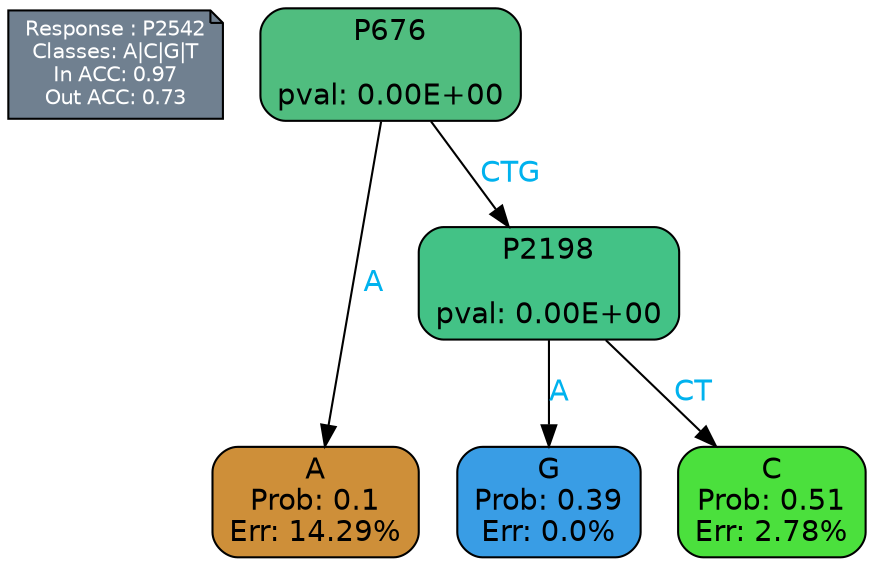 digraph Tree {
node [shape=box, style="filled, rounded", color="black", fontname=helvetica] ;
graph [ranksep=equally, splines=polylines, bgcolor=transparent, dpi=600] ;
edge [fontname=helvetica] ;
LEGEND [label="Response : P2542
Classes: A|C|G|T
In ACC: 0.97
Out ACC: 0.73
",shape=note,align=left,style=filled,fillcolor="slategray",fontcolor="white",fontsize=10];1 [label="P676

pval: 0.00E+00", fillcolor="#50bd7f"] ;
2 [label="A
Prob: 0.1
Err: 14.29%", fillcolor="#ce8f39"] ;
3 [label="P2198

pval: 0.00E+00", fillcolor="#43c286"] ;
4 [label="G
Prob: 0.39
Err: 0.0%", fillcolor="#399de5"] ;
5 [label="C
Prob: 0.51
Err: 2.78%", fillcolor="#4be03d"] ;
1 -> 2 [label="A",fontcolor=deepskyblue2] ;
1 -> 3 [label="CTG",fontcolor=deepskyblue2] ;
3 -> 4 [label="A",fontcolor=deepskyblue2] ;
3 -> 5 [label="CT",fontcolor=deepskyblue2] ;
{rank = same; 2;4;5;}{rank = same; LEGEND;1;}}